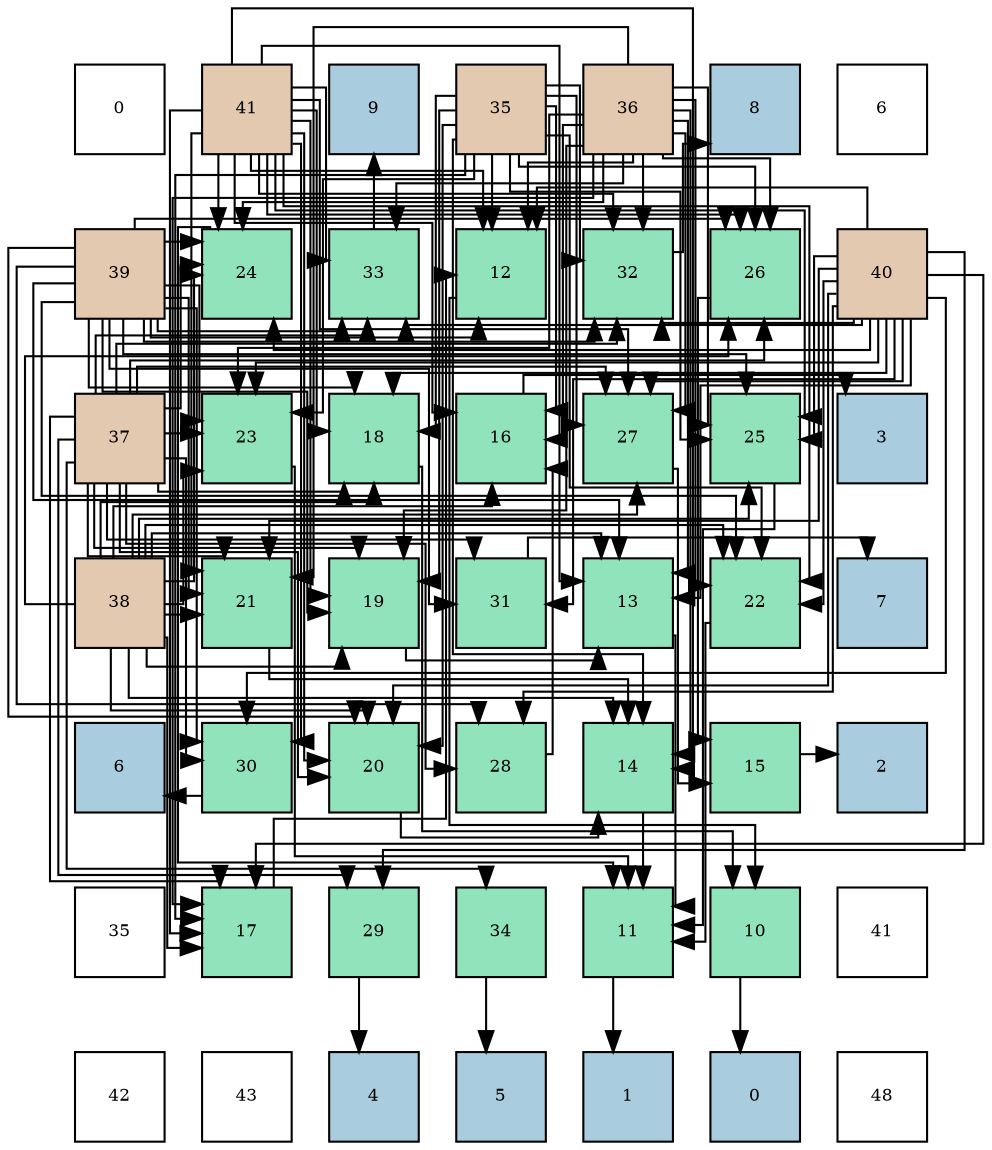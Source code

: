 digraph layout{
 rankdir=TB;
 splines=ortho;
 node [style=filled shape=square fixedsize=true width=0.6];
0[label="0", fontsize=8, fillcolor="#ffffff"];
1[label="41", fontsize=8, fillcolor="#e3c9af"];
2[label="9", fontsize=8, fillcolor="#a9ccde"];
3[label="35", fontsize=8, fillcolor="#e3c9af"];
4[label="36", fontsize=8, fillcolor="#e3c9af"];
5[label="8", fontsize=8, fillcolor="#a9ccde"];
6[label="6", fontsize=8, fillcolor="#ffffff"];
7[label="39", fontsize=8, fillcolor="#e3c9af"];
8[label="24", fontsize=8, fillcolor="#91e3bb"];
9[label="33", fontsize=8, fillcolor="#91e3bb"];
10[label="12", fontsize=8, fillcolor="#91e3bb"];
11[label="32", fontsize=8, fillcolor="#91e3bb"];
12[label="26", fontsize=8, fillcolor="#91e3bb"];
13[label="40", fontsize=8, fillcolor="#e3c9af"];
14[label="37", fontsize=8, fillcolor="#e3c9af"];
15[label="23", fontsize=8, fillcolor="#91e3bb"];
16[label="18", fontsize=8, fillcolor="#91e3bb"];
17[label="16", fontsize=8, fillcolor="#91e3bb"];
18[label="27", fontsize=8, fillcolor="#91e3bb"];
19[label="25", fontsize=8, fillcolor="#91e3bb"];
20[label="3", fontsize=8, fillcolor="#a9ccde"];
21[label="38", fontsize=8, fillcolor="#e3c9af"];
22[label="21", fontsize=8, fillcolor="#91e3bb"];
23[label="19", fontsize=8, fillcolor="#91e3bb"];
24[label="31", fontsize=8, fillcolor="#91e3bb"];
25[label="13", fontsize=8, fillcolor="#91e3bb"];
26[label="22", fontsize=8, fillcolor="#91e3bb"];
27[label="7", fontsize=8, fillcolor="#a9ccde"];
28[label="6", fontsize=8, fillcolor="#a9ccde"];
29[label="30", fontsize=8, fillcolor="#91e3bb"];
30[label="20", fontsize=8, fillcolor="#91e3bb"];
31[label="28", fontsize=8, fillcolor="#91e3bb"];
32[label="14", fontsize=8, fillcolor="#91e3bb"];
33[label="15", fontsize=8, fillcolor="#91e3bb"];
34[label="2", fontsize=8, fillcolor="#a9ccde"];
35[label="35", fontsize=8, fillcolor="#ffffff"];
36[label="17", fontsize=8, fillcolor="#91e3bb"];
37[label="29", fontsize=8, fillcolor="#91e3bb"];
38[label="34", fontsize=8, fillcolor="#91e3bb"];
39[label="11", fontsize=8, fillcolor="#91e3bb"];
40[label="10", fontsize=8, fillcolor="#91e3bb"];
41[label="41", fontsize=8, fillcolor="#ffffff"];
42[label="42", fontsize=8, fillcolor="#ffffff"];
43[label="43", fontsize=8, fillcolor="#ffffff"];
44[label="4", fontsize=8, fillcolor="#a9ccde"];
45[label="5", fontsize=8, fillcolor="#a9ccde"];
46[label="1", fontsize=8, fillcolor="#a9ccde"];
47[label="0", fontsize=8, fillcolor="#a9ccde"];
48[label="48", fontsize=8, fillcolor="#ffffff"];
edge [constraint=false, style=vis];40 -> 47;
39 -> 46;
10 -> 40;
25 -> 39;
32 -> 39;
33 -> 34;
17 -> 20;
36 -> 10;
16 -> 40;
23 -> 25;
30 -> 32;
22 -> 32;
26 -> 39;
15 -> 39;
8 -> 39;
19 -> 39;
12 -> 33;
18 -> 33;
31 -> 17;
37 -> 44;
29 -> 28;
24 -> 27;
11 -> 5;
9 -> 2;
38 -> 45;
3 -> 10;
3 -> 32;
3 -> 17;
3 -> 36;
3 -> 16;
3 -> 23;
3 -> 30;
3 -> 26;
3 -> 15;
3 -> 19;
3 -> 12;
3 -> 18;
3 -> 11;
4 -> 10;
4 -> 25;
4 -> 32;
4 -> 17;
4 -> 36;
4 -> 23;
4 -> 22;
4 -> 26;
4 -> 15;
4 -> 8;
4 -> 19;
4 -> 12;
4 -> 18;
4 -> 11;
4 -> 9;
14 -> 36;
14 -> 16;
14 -> 23;
14 -> 30;
14 -> 22;
14 -> 15;
14 -> 8;
14 -> 12;
14 -> 18;
14 -> 31;
14 -> 37;
14 -> 29;
14 -> 24;
14 -> 11;
14 -> 9;
14 -> 38;
21 -> 25;
21 -> 32;
21 -> 17;
21 -> 36;
21 -> 16;
21 -> 23;
21 -> 30;
21 -> 22;
21 -> 26;
21 -> 15;
21 -> 8;
21 -> 19;
21 -> 12;
21 -> 18;
7 -> 10;
7 -> 25;
7 -> 16;
7 -> 23;
7 -> 30;
7 -> 22;
7 -> 26;
7 -> 15;
7 -> 8;
7 -> 19;
7 -> 12;
7 -> 31;
7 -> 29;
7 -> 24;
7 -> 11;
7 -> 9;
13 -> 10;
13 -> 25;
13 -> 36;
13 -> 16;
13 -> 30;
13 -> 22;
13 -> 26;
13 -> 15;
13 -> 8;
13 -> 19;
13 -> 18;
13 -> 31;
13 -> 37;
13 -> 29;
13 -> 24;
13 -> 11;
13 -> 9;
1 -> 10;
1 -> 25;
1 -> 32;
1 -> 17;
1 -> 36;
1 -> 16;
1 -> 23;
1 -> 30;
1 -> 22;
1 -> 26;
1 -> 8;
1 -> 19;
1 -> 12;
1 -> 18;
1 -> 29;
1 -> 11;
1 -> 9;
edge [constraint=true, style=invis];
0 -> 7 -> 14 -> 21 -> 28 -> 35 -> 42;
1 -> 8 -> 15 -> 22 -> 29 -> 36 -> 43;
2 -> 9 -> 16 -> 23 -> 30 -> 37 -> 44;
3 -> 10 -> 17 -> 24 -> 31 -> 38 -> 45;
4 -> 11 -> 18 -> 25 -> 32 -> 39 -> 46;
5 -> 12 -> 19 -> 26 -> 33 -> 40 -> 47;
6 -> 13 -> 20 -> 27 -> 34 -> 41 -> 48;
rank = same {0 -> 1 -> 2 -> 3 -> 4 -> 5 -> 6};
rank = same {7 -> 8 -> 9 -> 10 -> 11 -> 12 -> 13};
rank = same {14 -> 15 -> 16 -> 17 -> 18 -> 19 -> 20};
rank = same {21 -> 22 -> 23 -> 24 -> 25 -> 26 -> 27};
rank = same {28 -> 29 -> 30 -> 31 -> 32 -> 33 -> 34};
rank = same {35 -> 36 -> 37 -> 38 -> 39 -> 40 -> 41};
rank = same {42 -> 43 -> 44 -> 45 -> 46 -> 47 -> 48};
}
